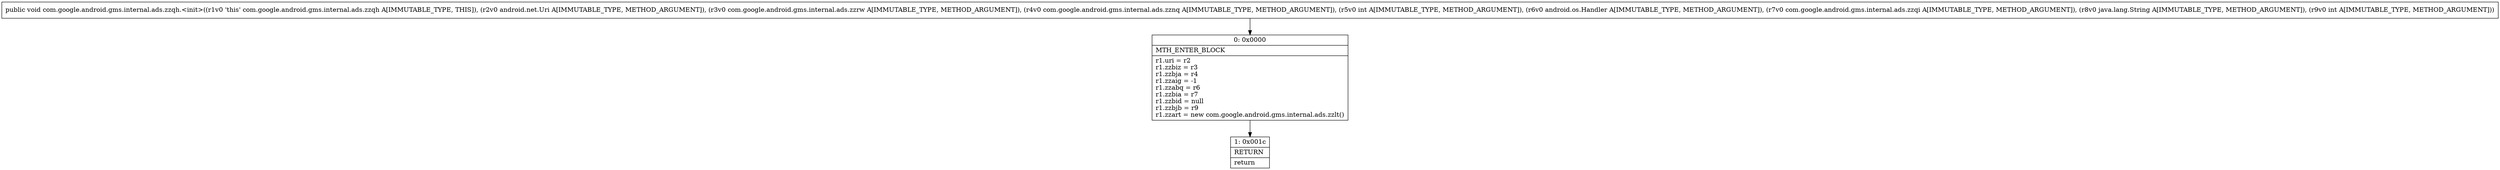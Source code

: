 digraph "CFG forcom.google.android.gms.internal.ads.zzqh.\<init\>(Landroid\/net\/Uri;Lcom\/google\/android\/gms\/internal\/ads\/zzrw;Lcom\/google\/android\/gms\/internal\/ads\/zznq;ILandroid\/os\/Handler;Lcom\/google\/android\/gms\/internal\/ads\/zzqi;Ljava\/lang\/String;I)V" {
Node_0 [shape=record,label="{0\:\ 0x0000|MTH_ENTER_BLOCK\l|r1.uri = r2\lr1.zzbiz = r3\lr1.zzbja = r4\lr1.zzaig = \-1\lr1.zzabq = r6\lr1.zzbia = r7\lr1.zzbid = null\lr1.zzbjb = r9\lr1.zzart = new com.google.android.gms.internal.ads.zzlt()\l}"];
Node_1 [shape=record,label="{1\:\ 0x001c|RETURN\l|return\l}"];
MethodNode[shape=record,label="{public void com.google.android.gms.internal.ads.zzqh.\<init\>((r1v0 'this' com.google.android.gms.internal.ads.zzqh A[IMMUTABLE_TYPE, THIS]), (r2v0 android.net.Uri A[IMMUTABLE_TYPE, METHOD_ARGUMENT]), (r3v0 com.google.android.gms.internal.ads.zzrw A[IMMUTABLE_TYPE, METHOD_ARGUMENT]), (r4v0 com.google.android.gms.internal.ads.zznq A[IMMUTABLE_TYPE, METHOD_ARGUMENT]), (r5v0 int A[IMMUTABLE_TYPE, METHOD_ARGUMENT]), (r6v0 android.os.Handler A[IMMUTABLE_TYPE, METHOD_ARGUMENT]), (r7v0 com.google.android.gms.internal.ads.zzqi A[IMMUTABLE_TYPE, METHOD_ARGUMENT]), (r8v0 java.lang.String A[IMMUTABLE_TYPE, METHOD_ARGUMENT]), (r9v0 int A[IMMUTABLE_TYPE, METHOD_ARGUMENT])) }"];
MethodNode -> Node_0;
Node_0 -> Node_1;
}

